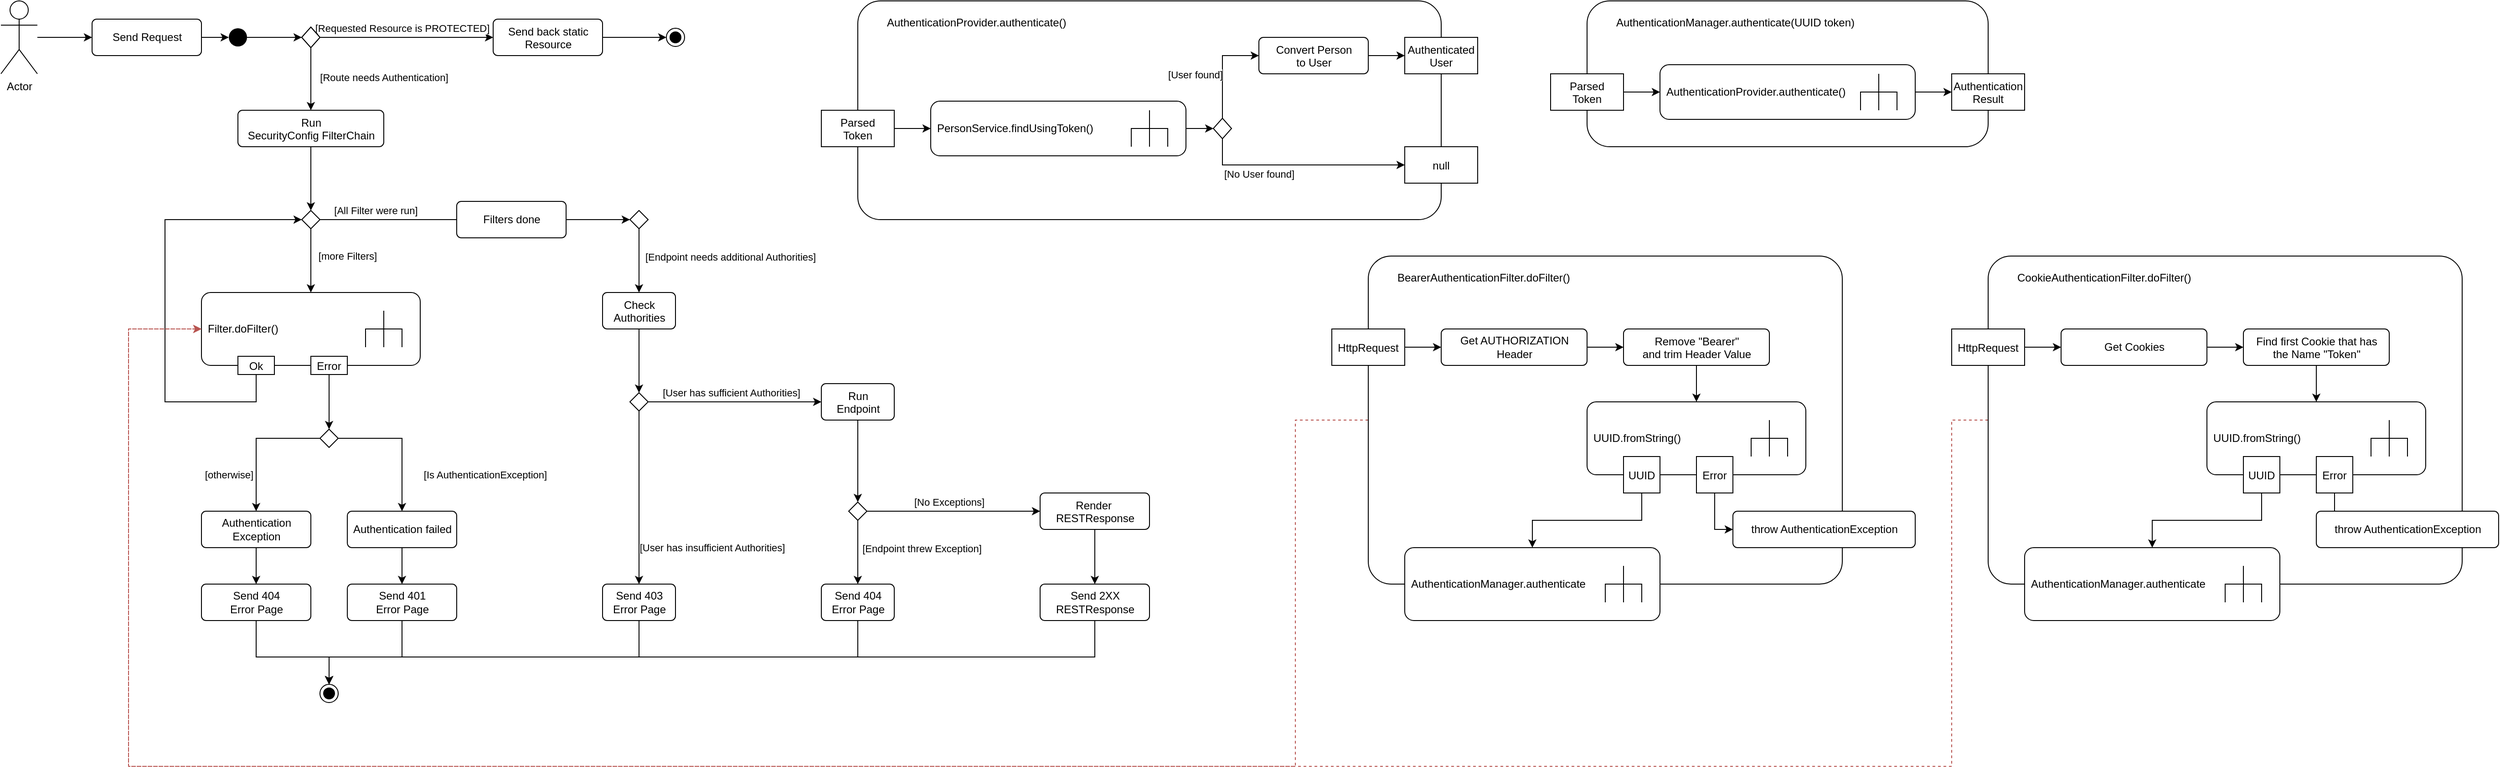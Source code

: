 <mxfile version="20.2.3" type="device"><diagram id="-26tRRNb0Al4Bw2NHyIN" name="Page-1"><mxGraphModel dx="1477" dy="1208" grid="1" gridSize="10" guides="1" tooltips="1" connect="1" arrows="1" fold="1" page="1" pageScale="1" pageWidth="1169" pageHeight="827" math="0" shadow="0"><root><mxCell id="0"/><mxCell id="1" parent="0"/><mxCell id="xlBW0hWFua4Bz2PSwDN_-3" value="" style="ellipse;html=1;shape=endState;fillColor=#000000;strokeColor=#000000;" parent="1" vertex="1"><mxGeometry x="790" y="70" width="20" height="20" as="geometry"/></mxCell><mxCell id="xlBW0hWFua4Bz2PSwDN_-8" style="edgeStyle=orthogonalEdgeStyle;rounded=0;orthogonalLoop=1;jettySize=auto;html=1;" parent="1" source="xlBW0hWFua4Bz2PSwDN_-7" target="xlBW0hWFua4Bz2PSwDN_-9" edge="1"><mxGeometry relative="1" as="geometry"><mxPoint x="160" y="80" as="targetPoint"/></mxGeometry></mxCell><mxCell id="xlBW0hWFua4Bz2PSwDN_-7" value="Actor" style="shape=umlActor;verticalLabelPosition=bottom;verticalAlign=top;html=1;" parent="1" vertex="1"><mxGeometry x="60" y="40" width="40" height="80" as="geometry"/></mxCell><mxCell id="xlBW0hWFua4Bz2PSwDN_-12" style="edgeStyle=orthogonalEdgeStyle;rounded=0;orthogonalLoop=1;jettySize=auto;html=1;" parent="1" source="xlBW0hWFua4Bz2PSwDN_-9" target="xlBW0hWFua4Bz2PSwDN_-11" edge="1"><mxGeometry relative="1" as="geometry"/></mxCell><mxCell id="xlBW0hWFua4Bz2PSwDN_-9" value="Send Request" style="html=1;align=center;verticalAlign=middle;rounded=1;absoluteArcSize=1;arcSize=10;dashed=0;" parent="1" vertex="1"><mxGeometry x="160" y="60" width="120" height="40" as="geometry"/></mxCell><mxCell id="xlBW0hWFua4Bz2PSwDN_-13" style="edgeStyle=orthogonalEdgeStyle;rounded=0;orthogonalLoop=1;jettySize=auto;html=1;" parent="1" source="xlBW0hWFua4Bz2PSwDN_-11" target="xlBW0hWFua4Bz2PSwDN_-14" edge="1"><mxGeometry relative="1" as="geometry"><mxPoint x="360" y="80" as="targetPoint"/></mxGeometry></mxCell><mxCell id="xlBW0hWFua4Bz2PSwDN_-11" value="" style="ellipse;fillColor=#000000;strokeColor=none;" parent="1" vertex="1"><mxGeometry x="310" y="70" width="20" height="20" as="geometry"/></mxCell><mxCell id="xlBW0hWFua4Bz2PSwDN_-16" style="edgeStyle=orthogonalEdgeStyle;rounded=0;orthogonalLoop=1;jettySize=auto;html=1;" parent="1" source="xlBW0hWFua4Bz2PSwDN_-14" target="xlBW0hWFua4Bz2PSwDN_-15" edge="1"><mxGeometry relative="1" as="geometry"/></mxCell><mxCell id="xlBW0hWFua4Bz2PSwDN_-22" value="[Requested Resource is PROTECTED]" style="edgeLabel;html=1;align=center;verticalAlign=middle;resizable=0;points=[];" parent="xlBW0hWFua4Bz2PSwDN_-16" vertex="1" connectable="0"><mxGeometry x="-0.182" y="1" relative="1" as="geometry"><mxPoint x="12" y="-9" as="offset"/></mxGeometry></mxCell><mxCell id="xlBW0hWFua4Bz2PSwDN_-20" style="edgeStyle=orthogonalEdgeStyle;rounded=0;orthogonalLoop=1;jettySize=auto;html=1;" parent="1" source="xlBW0hWFua4Bz2PSwDN_-14" target="xlBW0hWFua4Bz2PSwDN_-19" edge="1"><mxGeometry relative="1" as="geometry"/></mxCell><mxCell id="xlBW0hWFua4Bz2PSwDN_-21" value="[Route needs Authentication]" style="edgeLabel;html=1;align=center;verticalAlign=middle;resizable=0;points=[];" parent="xlBW0hWFua4Bz2PSwDN_-20" vertex="1" connectable="0"><mxGeometry x="-0.155" y="-1" relative="1" as="geometry"><mxPoint x="81" y="3" as="offset"/></mxGeometry></mxCell><mxCell id="xlBW0hWFua4Bz2PSwDN_-14" value="" style="rhombus;" parent="1" vertex="1"><mxGeometry x="390" y="68.75" width="20" height="22.5" as="geometry"/></mxCell><mxCell id="xlBW0hWFua4Bz2PSwDN_-23" style="edgeStyle=orthogonalEdgeStyle;rounded=0;orthogonalLoop=1;jettySize=auto;html=1;" parent="1" source="xlBW0hWFua4Bz2PSwDN_-15" target="xlBW0hWFua4Bz2PSwDN_-3" edge="1"><mxGeometry relative="1" as="geometry"/></mxCell><mxCell id="xlBW0hWFua4Bz2PSwDN_-15" value="Send back static &lt;br&gt;Resource" style="html=1;align=center;verticalAlign=top;rounded=1;absoluteArcSize=1;arcSize=10;dashed=0;" parent="1" vertex="1"><mxGeometry x="600" y="60" width="120" height="40" as="geometry"/></mxCell><mxCell id="xlBW0hWFua4Bz2PSwDN_-60" style="edgeStyle=orthogonalEdgeStyle;rounded=0;orthogonalLoop=1;jettySize=auto;html=1;" parent="1" source="xlBW0hWFua4Bz2PSwDN_-19" target="xlBW0hWFua4Bz2PSwDN_-59" edge="1"><mxGeometry relative="1" as="geometry"/></mxCell><mxCell id="xlBW0hWFua4Bz2PSwDN_-19" value="Run &lt;br&gt;SecurityConfig FilterChain" style="html=1;align=center;verticalAlign=top;rounded=1;absoluteArcSize=1;arcSize=10;dashed=0;" parent="1" vertex="1"><mxGeometry x="320" y="160" width="160" height="40" as="geometry"/></mxCell><mxCell id="xlBW0hWFua4Bz2PSwDN_-27" value="AuthenticationProvider.authenticate()" style="html=1;align=left;verticalAlign=top;rounded=1;absoluteArcSize=1;arcSize=50;dashed=0;spacingTop=10;spacingRight=0;spacingLeft=30;" parent="1" vertex="1"><mxGeometry x="1000" y="40" width="640" height="240" as="geometry"/></mxCell><mxCell id="xlBW0hWFua4Bz2PSwDN_-33" style="edgeStyle=orthogonalEdgeStyle;rounded=0;orthogonalLoop=1;jettySize=auto;html=1;" parent="1" source="xlBW0hWFua4Bz2PSwDN_-28" target="xlBW0hWFua4Bz2PSwDN_-32" edge="1"><mxGeometry relative="1" as="geometry"/></mxCell><mxCell id="xlBW0hWFua4Bz2PSwDN_-28" value="Parsed&#10;Token" style="fontStyle=0;" parent="1" vertex="1"><mxGeometry x="960" y="160" width="80" height="40" as="geometry"/></mxCell><mxCell id="xlBW0hWFua4Bz2PSwDN_-30" value="Authenticated&#10;User" style="fontStyle=0;" parent="1" vertex="1"><mxGeometry x="1600" y="80" width="80" height="40" as="geometry"/></mxCell><mxCell id="xlBW0hWFua4Bz2PSwDN_-31" value="null" style="fontStyle=0;" parent="1" vertex="1"><mxGeometry x="1600" y="200" width="80" height="40" as="geometry"/></mxCell><mxCell id="xlBW0hWFua4Bz2PSwDN_-36" style="edgeStyle=orthogonalEdgeStyle;rounded=0;orthogonalLoop=1;jettySize=auto;html=1;" parent="1" source="xlBW0hWFua4Bz2PSwDN_-32" target="xlBW0hWFua4Bz2PSwDN_-35" edge="1"><mxGeometry relative="1" as="geometry"/></mxCell><mxCell id="xlBW0hWFua4Bz2PSwDN_-32" value="PersonService.findUsingToken()" style="shape=mxgraph.uml25.behaviorAction;html=1;rounded=1;absoluteArcSize=1;arcSize=10;align=left;spacingLeft=5;" parent="1" vertex="1"><mxGeometry x="1080" y="150" width="280" height="60" as="geometry"/></mxCell><mxCell id="xlBW0hWFua4Bz2PSwDN_-34" value="" style="rhombus;" parent="1" vertex="1"><mxGeometry x="390" y="68.75" width="20" height="22.5" as="geometry"/></mxCell><mxCell id="xlBW0hWFua4Bz2PSwDN_-39" style="edgeStyle=orthogonalEdgeStyle;rounded=0;orthogonalLoop=1;jettySize=auto;html=1;" parent="1" source="xlBW0hWFua4Bz2PSwDN_-35" target="xlBW0hWFua4Bz2PSwDN_-37" edge="1"><mxGeometry relative="1" as="geometry"><Array as="points"><mxPoint x="1400" y="100"/></Array></mxGeometry></mxCell><mxCell id="xlBW0hWFua4Bz2PSwDN_-41" value="[User found]" style="edgeLabel;html=1;align=center;verticalAlign=middle;resizable=0;points=[];" parent="xlBW0hWFua4Bz2PSwDN_-39" vertex="1" connectable="0"><mxGeometry x="-0.051" relative="1" as="geometry"><mxPoint x="-30" y="3" as="offset"/></mxGeometry></mxCell><mxCell id="xlBW0hWFua4Bz2PSwDN_-40" style="edgeStyle=orthogonalEdgeStyle;rounded=0;orthogonalLoop=1;jettySize=auto;html=1;" parent="1" source="xlBW0hWFua4Bz2PSwDN_-35" target="xlBW0hWFua4Bz2PSwDN_-31" edge="1"><mxGeometry relative="1" as="geometry"><Array as="points"><mxPoint x="1400" y="220"/></Array></mxGeometry></mxCell><mxCell id="xlBW0hWFua4Bz2PSwDN_-44" value="[No User found]" style="edgeLabel;html=1;align=center;verticalAlign=middle;resizable=0;points=[];" parent="xlBW0hWFua4Bz2PSwDN_-40" vertex="1" connectable="0"><mxGeometry x="-0.601" y="2" relative="1" as="geometry"><mxPoint x="23" y="12" as="offset"/></mxGeometry></mxCell><mxCell id="xlBW0hWFua4Bz2PSwDN_-35" value="" style="rhombus;" parent="1" vertex="1"><mxGeometry x="1390" y="168.75" width="20" height="22.5" as="geometry"/></mxCell><mxCell id="xlBW0hWFua4Bz2PSwDN_-38" style="edgeStyle=orthogonalEdgeStyle;rounded=0;orthogonalLoop=1;jettySize=auto;html=1;" parent="1" source="xlBW0hWFua4Bz2PSwDN_-37" target="xlBW0hWFua4Bz2PSwDN_-30" edge="1"><mxGeometry relative="1" as="geometry"/></mxCell><mxCell id="xlBW0hWFua4Bz2PSwDN_-37" value="Convert Person&lt;br&gt;to User" style="html=1;align=center;verticalAlign=top;rounded=1;absoluteArcSize=1;arcSize=10;dashed=0;" parent="1" vertex="1"><mxGeometry x="1440" y="80" width="120" height="40" as="geometry"/></mxCell><mxCell id="xlBW0hWFua4Bz2PSwDN_-45" value="AuthenticationManager.authenticate(UUID token)" style="html=1;align=left;verticalAlign=top;rounded=1;absoluteArcSize=1;arcSize=50;dashed=0;spacingTop=10;spacingRight=0;spacingLeft=30;" parent="1" vertex="1"><mxGeometry x="1800" y="40" width="440" height="160" as="geometry"/></mxCell><mxCell id="xlBW0hWFua4Bz2PSwDN_-48" style="edgeStyle=orthogonalEdgeStyle;rounded=0;orthogonalLoop=1;jettySize=auto;html=1;" parent="1" source="xlBW0hWFua4Bz2PSwDN_-46" target="xlBW0hWFua4Bz2PSwDN_-47" edge="1"><mxGeometry relative="1" as="geometry"/></mxCell><mxCell id="xlBW0hWFua4Bz2PSwDN_-46" value="Parsed&#10;Token" style="fontStyle=0;" parent="1" vertex="1"><mxGeometry x="1760" y="120" width="80" height="40" as="geometry"/></mxCell><mxCell id="xlBW0hWFua4Bz2PSwDN_-47" value="AuthenticationProvider.authenticate()" style="shape=mxgraph.uml25.behaviorAction;html=1;rounded=1;absoluteArcSize=1;arcSize=10;align=left;spacingLeft=5;" parent="1" vertex="1"><mxGeometry x="1880" y="110" width="280" height="60" as="geometry"/></mxCell><mxCell id="xlBW0hWFua4Bz2PSwDN_-49" value="Authentication&#10;Result" style="fontStyle=0;" parent="1" vertex="1"><mxGeometry x="2200" y="120" width="80" height="40" as="geometry"/></mxCell><mxCell id="xlBW0hWFua4Bz2PSwDN_-51" style="edgeStyle=orthogonalEdgeStyle;rounded=0;orthogonalLoop=1;jettySize=auto;html=1;" parent="1" source="xlBW0hWFua4Bz2PSwDN_-47" target="xlBW0hWFua4Bz2PSwDN_-49" edge="1"><mxGeometry relative="1" as="geometry"><mxPoint x="2160" y="140.043" as="sourcePoint"/><mxPoint x="2190.056" y="140.062" as="targetPoint"/></mxGeometry></mxCell><mxCell id="xlBW0hWFua4Bz2PSwDN_-62" style="edgeStyle=orthogonalEdgeStyle;rounded=0;orthogonalLoop=1;jettySize=auto;html=1;" parent="1" source="xlBW0hWFua4Bz2PSwDN_-59" edge="1"><mxGeometry relative="1" as="geometry"><mxPoint x="400" y="360" as="targetPoint"/></mxGeometry></mxCell><mxCell id="xlBW0hWFua4Bz2PSwDN_-63" value="[more Filters]" style="edgeLabel;html=1;align=center;verticalAlign=middle;resizable=0;points=[];" parent="xlBW0hWFua4Bz2PSwDN_-62" vertex="1" connectable="0"><mxGeometry x="-0.294" relative="1" as="geometry"><mxPoint x="40" y="5" as="offset"/></mxGeometry></mxCell><mxCell id="xlBW0hWFua4Bz2PSwDN_-64" style="edgeStyle=orthogonalEdgeStyle;rounded=0;orthogonalLoop=1;jettySize=auto;html=1;" parent="1" source="xlBW0hWFua4Bz2PSwDN_-59" edge="1"><mxGeometry relative="1" as="geometry"><mxPoint x="640" y="280" as="targetPoint"/><Array as="points"><mxPoint x="500" y="280"/><mxPoint x="500" y="280"/></Array></mxGeometry></mxCell><mxCell id="xlBW0hWFua4Bz2PSwDN_-65" value="[All Filter were run]" style="edgeLabel;html=1;align=center;verticalAlign=middle;resizable=0;points=[];" parent="xlBW0hWFua4Bz2PSwDN_-64" vertex="1" connectable="0"><mxGeometry x="-0.475" y="1" relative="1" as="geometry"><mxPoint y="-9" as="offset"/></mxGeometry></mxCell><mxCell id="xlBW0hWFua4Bz2PSwDN_-59" value="" style="rhombus;" parent="1" vertex="1"><mxGeometry x="390" y="270" width="20" height="20" as="geometry"/></mxCell><mxCell id="xlBW0hWFua4Bz2PSwDN_-68" style="edgeStyle=orthogonalEdgeStyle;rounded=0;orthogonalLoop=1;jettySize=auto;html=1;" parent="1" source="xlBW0hWFua4Bz2PSwDN_-66" target="xlBW0hWFua4Bz2PSwDN_-67" edge="1"><mxGeometry relative="1" as="geometry"/></mxCell><mxCell id="xlBW0hWFua4Bz2PSwDN_-66" value="Filters done" style="html=1;align=center;verticalAlign=middle;rounded=1;absoluteArcSize=1;arcSize=10;dashed=0;" parent="1" vertex="1"><mxGeometry x="560" y="260" width="120" height="40" as="geometry"/></mxCell><mxCell id="xlBW0hWFua4Bz2PSwDN_-91" style="edgeStyle=orthogonalEdgeStyle;rounded=0;orthogonalLoop=1;jettySize=auto;html=1;" parent="1" source="xlBW0hWFua4Bz2PSwDN_-67" target="xlBW0hWFua4Bz2PSwDN_-90" edge="1"><mxGeometry relative="1" as="geometry"/></mxCell><mxCell id="xlBW0hWFua4Bz2PSwDN_-92" value="[Endpoint needs additional Authorities]" style="edgeLabel;html=1;align=center;verticalAlign=middle;resizable=0;points=[];" parent="xlBW0hWFua4Bz2PSwDN_-91" vertex="1" connectable="0"><mxGeometry x="-0.245" y="-1" relative="1" as="geometry"><mxPoint x="101" y="4" as="offset"/></mxGeometry></mxCell><mxCell id="xlBW0hWFua4Bz2PSwDN_-67" value="" style="rhombus;" parent="1" vertex="1"><mxGeometry x="750" y="270" width="20" height="20" as="geometry"/></mxCell><mxCell id="xlBW0hWFua4Bz2PSwDN_-69" value="Filter.doFilter()" style="shape=mxgraph.uml25.behaviorAction;html=1;rounded=1;absoluteArcSize=1;arcSize=10;align=left;spacingLeft=5;" parent="1" vertex="1"><mxGeometry x="280" y="360" width="240" height="80" as="geometry"/></mxCell><mxCell id="xlBW0hWFua4Bz2PSwDN_-72" style="edgeStyle=orthogonalEdgeStyle;rounded=0;orthogonalLoop=1;jettySize=auto;html=1;" parent="1" source="xlBW0hWFua4Bz2PSwDN_-70" target="xlBW0hWFua4Bz2PSwDN_-59" edge="1"><mxGeometry relative="1" as="geometry"><Array as="points"><mxPoint x="340" y="480"/><mxPoint x="240" y="480"/><mxPoint x="240" y="280"/></Array></mxGeometry></mxCell><mxCell id="xlBW0hWFua4Bz2PSwDN_-70" value="Ok" style="fontStyle=0;" parent="1" vertex="1"><mxGeometry x="320" y="430" width="40" height="20" as="geometry"/></mxCell><mxCell id="xlBW0hWFua4Bz2PSwDN_-76" style="edgeStyle=orthogonalEdgeStyle;rounded=0;orthogonalLoop=1;jettySize=auto;html=1;" parent="1" source="xlBW0hWFua4Bz2PSwDN_-71" target="xlBW0hWFua4Bz2PSwDN_-75" edge="1"><mxGeometry relative="1" as="geometry"/></mxCell><mxCell id="xlBW0hWFua4Bz2PSwDN_-71" value="Error" style="fontStyle=0;" parent="1" vertex="1"><mxGeometry x="400" y="430" width="40" height="20" as="geometry"/></mxCell><mxCell id="xlBW0hWFua4Bz2PSwDN_-85" style="edgeStyle=orthogonalEdgeStyle;rounded=0;orthogonalLoop=1;jettySize=auto;html=1;" parent="1" source="xlBW0hWFua4Bz2PSwDN_-73" target="xlBW0hWFua4Bz2PSwDN_-82" edge="1"><mxGeometry relative="1" as="geometry"><mxPoint x="180" y="780" as="targetPoint"/></mxGeometry></mxCell><mxCell id="xlBW0hWFua4Bz2PSwDN_-73" value="Authentication failed" style="html=1;align=center;verticalAlign=middle;rounded=1;absoluteArcSize=1;arcSize=10;dashed=0;" parent="1" vertex="1"><mxGeometry x="440" y="600" width="120" height="40" as="geometry"/></mxCell><mxCell id="xlBW0hWFua4Bz2PSwDN_-77" style="edgeStyle=orthogonalEdgeStyle;rounded=0;orthogonalLoop=1;jettySize=auto;html=1;" parent="1" source="xlBW0hWFua4Bz2PSwDN_-75" target="xlBW0hWFua4Bz2PSwDN_-73" edge="1"><mxGeometry relative="1" as="geometry"/></mxCell><mxCell id="xlBW0hWFua4Bz2PSwDN_-81" value="[Is AuthenticationException]" style="edgeLabel;html=1;align=center;verticalAlign=middle;resizable=0;points=[];" parent="xlBW0hWFua4Bz2PSwDN_-77" vertex="1" connectable="0"><mxGeometry x="-0.375" y="-1" relative="1" as="geometry"><mxPoint x="114" y="39" as="offset"/></mxGeometry></mxCell><mxCell id="xlBW0hWFua4Bz2PSwDN_-79" style="edgeStyle=orthogonalEdgeStyle;rounded=0;orthogonalLoop=1;jettySize=auto;html=1;" parent="1" source="xlBW0hWFua4Bz2PSwDN_-75" target="xlBW0hWFua4Bz2PSwDN_-78" edge="1"><mxGeometry relative="1" as="geometry"/></mxCell><mxCell id="xlBW0hWFua4Bz2PSwDN_-80" value="[otherwise]" style="edgeLabel;html=1;align=center;verticalAlign=middle;resizable=0;points=[];" parent="xlBW0hWFua4Bz2PSwDN_-79" vertex="1" connectable="0"><mxGeometry x="-0.425" relative="1" as="geometry"><mxPoint x="-57" y="40" as="offset"/></mxGeometry></mxCell><mxCell id="xlBW0hWFua4Bz2PSwDN_-75" value="" style="rhombus;" parent="1" vertex="1"><mxGeometry x="410" y="510" width="20" height="20" as="geometry"/></mxCell><mxCell id="xlBW0hWFua4Bz2PSwDN_-86" style="edgeStyle=orthogonalEdgeStyle;rounded=0;orthogonalLoop=1;jettySize=auto;html=1;" parent="1" source="xlBW0hWFua4Bz2PSwDN_-78" target="xlBW0hWFua4Bz2PSwDN_-83" edge="1"><mxGeometry relative="1" as="geometry"/></mxCell><mxCell id="xlBW0hWFua4Bz2PSwDN_-78" value="Authentication &lt;br&gt;Exception" style="html=1;align=center;verticalAlign=middle;rounded=1;absoluteArcSize=1;arcSize=10;dashed=0;" parent="1" vertex="1"><mxGeometry x="280" y="600" width="120" height="40" as="geometry"/></mxCell><mxCell id="xlBW0hWFua4Bz2PSwDN_-87" style="edgeStyle=orthogonalEdgeStyle;rounded=0;orthogonalLoop=1;jettySize=auto;html=1;" parent="1" source="xlBW0hWFua4Bz2PSwDN_-82" target="xlBW0hWFua4Bz2PSwDN_-84" edge="1"><mxGeometry relative="1" as="geometry"><Array as="points"><mxPoint x="500" y="760"/><mxPoint x="420" y="760"/></Array></mxGeometry></mxCell><mxCell id="xlBW0hWFua4Bz2PSwDN_-82" value="Send 401&lt;br&gt;Error Page" style="html=1;align=center;verticalAlign=middle;rounded=1;absoluteArcSize=1;arcSize=10;dashed=0;" parent="1" vertex="1"><mxGeometry x="440" y="680" width="120" height="40" as="geometry"/></mxCell><mxCell id="xlBW0hWFua4Bz2PSwDN_-88" style="edgeStyle=orthogonalEdgeStyle;rounded=0;orthogonalLoop=1;jettySize=auto;html=1;" parent="1" source="xlBW0hWFua4Bz2PSwDN_-83" target="xlBW0hWFua4Bz2PSwDN_-84" edge="1"><mxGeometry relative="1" as="geometry"><Array as="points"><mxPoint x="340" y="760"/><mxPoint x="420" y="760"/></Array></mxGeometry></mxCell><mxCell id="xlBW0hWFua4Bz2PSwDN_-83" value="Send 404&lt;br&gt;Error Page" style="html=1;align=center;verticalAlign=middle;rounded=1;absoluteArcSize=1;arcSize=10;dashed=0;" parent="1" vertex="1"><mxGeometry x="280" y="680" width="120" height="40" as="geometry"/></mxCell><mxCell id="xlBW0hWFua4Bz2PSwDN_-84" value="" style="ellipse;html=1;shape=endState;fillColor=#000000;strokeColor=#000000;" parent="1" vertex="1"><mxGeometry x="410" y="790" width="20" height="20" as="geometry"/></mxCell><mxCell id="xlBW0hWFua4Bz2PSwDN_-95" style="edgeStyle=orthogonalEdgeStyle;rounded=0;orthogonalLoop=1;jettySize=auto;html=1;" parent="1" source="xlBW0hWFua4Bz2PSwDN_-90" target="xlBW0hWFua4Bz2PSwDN_-94" edge="1"><mxGeometry relative="1" as="geometry"/></mxCell><mxCell id="xlBW0hWFua4Bz2PSwDN_-90" value="Check&lt;br&gt;Authorities" style="html=1;align=center;verticalAlign=top;rounded=1;absoluteArcSize=1;arcSize=10;dashed=0;" parent="1" vertex="1"><mxGeometry x="720" y="360" width="80" height="40" as="geometry"/></mxCell><mxCell id="xlBW0hWFua4Bz2PSwDN_-96" style="edgeStyle=orthogonalEdgeStyle;rounded=0;orthogonalLoop=1;jettySize=auto;html=1;" parent="1" source="xlBW0hWFua4Bz2PSwDN_-94" target="xlBW0hWFua4Bz2PSwDN_-99" edge="1"><mxGeometry relative="1" as="geometry"><Array as="points"><mxPoint x="760" y="700"/><mxPoint x="740" y="700"/></Array></mxGeometry></mxCell><mxCell id="xlBW0hWFua4Bz2PSwDN_-97" value="[User has insufficient Authorities]" style="edgeLabel;html=1;align=center;verticalAlign=middle;resizable=0;points=[];" parent="xlBW0hWFua4Bz2PSwDN_-96" vertex="1" connectable="0"><mxGeometry x="-0.802" relative="1" as="geometry"><mxPoint x="80" y="131" as="offset"/></mxGeometry></mxCell><mxCell id="xlBW0hWFua4Bz2PSwDN_-98" style="edgeStyle=orthogonalEdgeStyle;rounded=0;orthogonalLoop=1;jettySize=auto;html=1;" parent="1" source="xlBW0hWFua4Bz2PSwDN_-94" edge="1"><mxGeometry relative="1" as="geometry"><mxPoint x="960.0" y="480" as="targetPoint"/></mxGeometry></mxCell><mxCell id="xlBW0hWFua4Bz2PSwDN_-101" value="[User has sufficient Authorities]" style="edgeLabel;html=1;align=center;verticalAlign=middle;resizable=0;points=[];" parent="xlBW0hWFua4Bz2PSwDN_-98" vertex="1" connectable="0"><mxGeometry x="-0.32" y="-2" relative="1" as="geometry"><mxPoint x="26" y="-12" as="offset"/></mxGeometry></mxCell><mxCell id="xlBW0hWFua4Bz2PSwDN_-94" value="" style="rhombus;" parent="1" vertex="1"><mxGeometry x="750" y="470" width="20" height="20" as="geometry"/></mxCell><mxCell id="xlBW0hWFua4Bz2PSwDN_-100" style="edgeStyle=orthogonalEdgeStyle;rounded=0;orthogonalLoop=1;jettySize=auto;html=1;" parent="1" source="xlBW0hWFua4Bz2PSwDN_-99" target="xlBW0hWFua4Bz2PSwDN_-84" edge="1"><mxGeometry relative="1" as="geometry"><Array as="points"><mxPoint x="760" y="760"/><mxPoint x="420" y="760"/></Array></mxGeometry></mxCell><mxCell id="xlBW0hWFua4Bz2PSwDN_-99" value="Send 403&lt;br&gt;Error Page" style="html=1;align=center;verticalAlign=middle;rounded=1;absoluteArcSize=1;arcSize=10;dashed=0;" parent="1" vertex="1"><mxGeometry x="720" y="680" width="80" height="40" as="geometry"/></mxCell><mxCell id="10ED6d4loZ4nWOSrkrJh-5" style="edgeStyle=orthogonalEdgeStyle;rounded=0;orthogonalLoop=1;jettySize=auto;html=1;" edge="1" parent="1" source="xlBW0hWFua4Bz2PSwDN_-102" target="10ED6d4loZ4nWOSrkrJh-3"><mxGeometry relative="1" as="geometry"/></mxCell><mxCell id="xlBW0hWFua4Bz2PSwDN_-102" value="Run&lt;br&gt;Endpoint" style="html=1;align=center;verticalAlign=top;rounded=1;absoluteArcSize=1;arcSize=10;dashed=0;" parent="1" vertex="1"><mxGeometry x="960" y="460" width="80" height="40" as="geometry"/></mxCell><mxCell id="10ED6d4loZ4nWOSrkrJh-7" style="edgeStyle=orthogonalEdgeStyle;rounded=0;orthogonalLoop=1;jettySize=auto;html=1;" edge="1" parent="1" source="10ED6d4loZ4nWOSrkrJh-1" target="xlBW0hWFua4Bz2PSwDN_-84"><mxGeometry relative="1" as="geometry"><Array as="points"><mxPoint x="1000" y="760"/><mxPoint x="420" y="760"/></Array></mxGeometry></mxCell><mxCell id="10ED6d4loZ4nWOSrkrJh-1" value="Send 404&lt;br&gt;Error Page" style="html=1;align=center;verticalAlign=middle;rounded=1;absoluteArcSize=1;arcSize=10;dashed=0;" vertex="1" parent="1"><mxGeometry x="960" y="680" width="80" height="40" as="geometry"/></mxCell><mxCell id="10ED6d4loZ4nWOSrkrJh-6" style="edgeStyle=orthogonalEdgeStyle;rounded=0;orthogonalLoop=1;jettySize=auto;html=1;" edge="1" parent="1" source="10ED6d4loZ4nWOSrkrJh-3" target="10ED6d4loZ4nWOSrkrJh-1"><mxGeometry relative="1" as="geometry"/></mxCell><mxCell id="10ED6d4loZ4nWOSrkrJh-8" value="[Endpoint threw Exception]" style="edgeLabel;html=1;align=center;verticalAlign=middle;resizable=0;points=[];" vertex="1" connectable="0" parent="10ED6d4loZ4nWOSrkrJh-6"><mxGeometry x="-0.239" y="-2" relative="1" as="geometry"><mxPoint x="72" y="4" as="offset"/></mxGeometry></mxCell><mxCell id="10ED6d4loZ4nWOSrkrJh-10" style="edgeStyle=orthogonalEdgeStyle;rounded=0;orthogonalLoop=1;jettySize=auto;html=1;" edge="1" parent="1" source="10ED6d4loZ4nWOSrkrJh-3" target="10ED6d4loZ4nWOSrkrJh-9"><mxGeometry relative="1" as="geometry"/></mxCell><mxCell id="10ED6d4loZ4nWOSrkrJh-11" value="[No Exceptions]" style="edgeLabel;html=1;align=center;verticalAlign=middle;resizable=0;points=[];" vertex="1" connectable="0" parent="10ED6d4loZ4nWOSrkrJh-10"><mxGeometry x="-0.351" y="-2" relative="1" as="geometry"><mxPoint x="28" y="-12" as="offset"/></mxGeometry></mxCell><mxCell id="10ED6d4loZ4nWOSrkrJh-3" value="" style="rhombus;" vertex="1" parent="1"><mxGeometry x="990" y="590" width="20" height="20" as="geometry"/></mxCell><mxCell id="10ED6d4loZ4nWOSrkrJh-13" style="edgeStyle=orthogonalEdgeStyle;rounded=0;orthogonalLoop=1;jettySize=auto;html=1;" edge="1" parent="1" source="10ED6d4loZ4nWOSrkrJh-9" target="10ED6d4loZ4nWOSrkrJh-12"><mxGeometry relative="1" as="geometry"/></mxCell><mxCell id="10ED6d4loZ4nWOSrkrJh-9" value="Render&amp;nbsp;&lt;br&gt;RESTResponse" style="html=1;align=center;verticalAlign=top;rounded=1;absoluteArcSize=1;arcSize=10;dashed=0;" vertex="1" parent="1"><mxGeometry x="1200" y="580" width="120" height="40" as="geometry"/></mxCell><mxCell id="10ED6d4loZ4nWOSrkrJh-14" style="edgeStyle=orthogonalEdgeStyle;rounded=0;orthogonalLoop=1;jettySize=auto;html=1;" edge="1" parent="1" source="10ED6d4loZ4nWOSrkrJh-12" target="xlBW0hWFua4Bz2PSwDN_-84"><mxGeometry relative="1" as="geometry"><Array as="points"><mxPoint x="1260" y="760"/><mxPoint x="420" y="760"/></Array></mxGeometry></mxCell><mxCell id="10ED6d4loZ4nWOSrkrJh-12" value="Send 2XX&lt;br&gt;RESTResponse" style="html=1;align=center;verticalAlign=middle;rounded=1;absoluteArcSize=1;arcSize=10;dashed=0;" vertex="1" parent="1"><mxGeometry x="1200" y="680" width="120" height="40" as="geometry"/></mxCell><mxCell id="10ED6d4loZ4nWOSrkrJh-44" style="edgeStyle=orthogonalEdgeStyle;rounded=0;orthogonalLoop=1;jettySize=auto;html=1;dashed=1;fillColor=#f8cecc;strokeColor=#b85450;" edge="1" parent="1" source="10ED6d4loZ4nWOSrkrJh-15" target="xlBW0hWFua4Bz2PSwDN_-69"><mxGeometry relative="1" as="geometry"><mxPoint x="910" y="530" as="targetPoint"/><Array as="points"><mxPoint x="1480" y="500"/><mxPoint x="1480" y="880"/><mxPoint x="200" y="880"/><mxPoint x="200" y="400"/></Array></mxGeometry></mxCell><mxCell id="10ED6d4loZ4nWOSrkrJh-15" value="BearerAuthenticationFilter.doFilter()" style="html=1;align=left;verticalAlign=top;rounded=1;absoluteArcSize=1;arcSize=50;dashed=0;spacingTop=10;spacingRight=0;spacingLeft=30;" vertex="1" parent="1"><mxGeometry x="1560" y="320" width="520" height="360" as="geometry"/></mxCell><mxCell id="10ED6d4loZ4nWOSrkrJh-18" style="edgeStyle=orthogonalEdgeStyle;rounded=0;orthogonalLoop=1;jettySize=auto;html=1;" edge="1" parent="1" source="10ED6d4loZ4nWOSrkrJh-16" target="10ED6d4loZ4nWOSrkrJh-17"><mxGeometry relative="1" as="geometry"/></mxCell><mxCell id="10ED6d4loZ4nWOSrkrJh-16" value="HttpRequest" style="fontStyle=0;" vertex="1" parent="1"><mxGeometry x="1520" y="400" width="80" height="40" as="geometry"/></mxCell><mxCell id="10ED6d4loZ4nWOSrkrJh-20" style="edgeStyle=orthogonalEdgeStyle;rounded=0;orthogonalLoop=1;jettySize=auto;html=1;" edge="1" parent="1" source="10ED6d4loZ4nWOSrkrJh-17" target="10ED6d4loZ4nWOSrkrJh-19"><mxGeometry relative="1" as="geometry"/></mxCell><mxCell id="10ED6d4loZ4nWOSrkrJh-17" value="Get AUTHORIZATION &lt;br&gt;Header" style="html=1;align=center;verticalAlign=middle;rounded=1;absoluteArcSize=1;arcSize=10;dashed=0;" vertex="1" parent="1"><mxGeometry x="1640" y="400" width="160" height="40" as="geometry"/></mxCell><mxCell id="10ED6d4loZ4nWOSrkrJh-23" style="edgeStyle=orthogonalEdgeStyle;rounded=0;orthogonalLoop=1;jettySize=auto;html=1;" edge="1" parent="1" source="10ED6d4loZ4nWOSrkrJh-19" target="10ED6d4loZ4nWOSrkrJh-21"><mxGeometry relative="1" as="geometry"/></mxCell><mxCell id="10ED6d4loZ4nWOSrkrJh-19" value="Remove &quot;Bearer&quot;&lt;br&gt;and trim Header Value" style="html=1;align=center;verticalAlign=top;rounded=1;absoluteArcSize=1;arcSize=10;dashed=0;" vertex="1" parent="1"><mxGeometry x="1840" y="400" width="160" height="40" as="geometry"/></mxCell><mxCell id="10ED6d4loZ4nWOSrkrJh-21" value="UUID.fromString()" style="shape=mxgraph.uml25.behaviorAction;html=1;rounded=1;absoluteArcSize=1;arcSize=10;align=left;spacingLeft=5;" vertex="1" parent="1"><mxGeometry x="1800" y="480" width="240" height="80" as="geometry"/></mxCell><mxCell id="10ED6d4loZ4nWOSrkrJh-29" style="edgeStyle=orthogonalEdgeStyle;rounded=0;orthogonalLoop=1;jettySize=auto;html=1;" edge="1" parent="1" source="10ED6d4loZ4nWOSrkrJh-24" target="10ED6d4loZ4nWOSrkrJh-28"><mxGeometry relative="1" as="geometry"/></mxCell><mxCell id="10ED6d4loZ4nWOSrkrJh-24" value="UUID" style="fontStyle=0;" vertex="1" parent="1"><mxGeometry x="1840" y="540" width="40" height="40" as="geometry"/></mxCell><mxCell id="10ED6d4loZ4nWOSrkrJh-27" style="edgeStyle=orthogonalEdgeStyle;rounded=0;orthogonalLoop=1;jettySize=auto;html=1;" edge="1" parent="1" source="10ED6d4loZ4nWOSrkrJh-25" target="10ED6d4loZ4nWOSrkrJh-26"><mxGeometry relative="1" as="geometry"><Array as="points"><mxPoint x="1940" y="620"/></Array></mxGeometry></mxCell><mxCell id="10ED6d4loZ4nWOSrkrJh-25" value="Error" style="fontStyle=0;" vertex="1" parent="1"><mxGeometry x="1920" y="540" width="40" height="40" as="geometry"/></mxCell><mxCell id="10ED6d4loZ4nWOSrkrJh-26" value="throw AuthenticationException" style="html=1;align=center;verticalAlign=middle;rounded=1;absoluteArcSize=1;arcSize=10;dashed=0;" vertex="1" parent="1"><mxGeometry x="1960" y="600" width="200" height="40" as="geometry"/></mxCell><mxCell id="10ED6d4loZ4nWOSrkrJh-28" value="AuthenticationManager.authenticate" style="shape=mxgraph.uml25.behaviorAction;html=1;rounded=1;absoluteArcSize=1;arcSize=10;align=left;spacingLeft=5;" vertex="1" parent="1"><mxGeometry x="1600" y="640" width="280" height="80" as="geometry"/></mxCell><mxCell id="10ED6d4loZ4nWOSrkrJh-45" style="edgeStyle=orthogonalEdgeStyle;rounded=0;orthogonalLoop=1;jettySize=auto;html=1;dashed=1;fillColor=#f8cecc;strokeColor=#b85450;" edge="1" parent="1" source="10ED6d4loZ4nWOSrkrJh-30" target="xlBW0hWFua4Bz2PSwDN_-69"><mxGeometry relative="1" as="geometry"><Array as="points"><mxPoint x="2200" y="500"/><mxPoint x="2200" y="880"/><mxPoint x="200" y="880"/><mxPoint x="200" y="400"/></Array></mxGeometry></mxCell><mxCell id="10ED6d4loZ4nWOSrkrJh-30" value="CookieAuthenticationFilter.doFilter()" style="html=1;align=left;verticalAlign=top;rounded=1;absoluteArcSize=1;arcSize=50;dashed=0;spacingTop=10;spacingRight=0;spacingLeft=30;" vertex="1" parent="1"><mxGeometry x="2240" y="320" width="520" height="360" as="geometry"/></mxCell><mxCell id="10ED6d4loZ4nWOSrkrJh-31" style="edgeStyle=orthogonalEdgeStyle;rounded=0;orthogonalLoop=1;jettySize=auto;html=1;" edge="1" parent="1" source="10ED6d4loZ4nWOSrkrJh-32" target="10ED6d4loZ4nWOSrkrJh-34"><mxGeometry relative="1" as="geometry"/></mxCell><mxCell id="10ED6d4loZ4nWOSrkrJh-32" value="HttpRequest" style="fontStyle=0;" vertex="1" parent="1"><mxGeometry x="2200" y="400" width="80" height="40" as="geometry"/></mxCell><mxCell id="10ED6d4loZ4nWOSrkrJh-33" style="edgeStyle=orthogonalEdgeStyle;rounded=0;orthogonalLoop=1;jettySize=auto;html=1;" edge="1" parent="1" source="10ED6d4loZ4nWOSrkrJh-34" target="10ED6d4loZ4nWOSrkrJh-36"><mxGeometry relative="1" as="geometry"/></mxCell><mxCell id="10ED6d4loZ4nWOSrkrJh-34" value="Get Cookies" style="html=1;align=center;verticalAlign=middle;rounded=1;absoluteArcSize=1;arcSize=10;dashed=0;" vertex="1" parent="1"><mxGeometry x="2320" y="400" width="160" height="40" as="geometry"/></mxCell><mxCell id="10ED6d4loZ4nWOSrkrJh-35" style="edgeStyle=orthogonalEdgeStyle;rounded=0;orthogonalLoop=1;jettySize=auto;html=1;" edge="1" parent="1" source="10ED6d4loZ4nWOSrkrJh-36" target="10ED6d4loZ4nWOSrkrJh-37"><mxGeometry relative="1" as="geometry"/></mxCell><mxCell id="10ED6d4loZ4nWOSrkrJh-36" value="Find first Cookie that has&lt;br&gt;the Name &quot;Token&quot;" style="html=1;align=center;verticalAlign=top;rounded=1;absoluteArcSize=1;arcSize=10;dashed=0;" vertex="1" parent="1"><mxGeometry x="2520" y="400" width="160" height="40" as="geometry"/></mxCell><mxCell id="10ED6d4loZ4nWOSrkrJh-37" value="UUID.fromString()" style="shape=mxgraph.uml25.behaviorAction;html=1;rounded=1;absoluteArcSize=1;arcSize=10;align=left;spacingLeft=5;" vertex="1" parent="1"><mxGeometry x="2480" y="480" width="240" height="80" as="geometry"/></mxCell><mxCell id="10ED6d4loZ4nWOSrkrJh-38" style="edgeStyle=orthogonalEdgeStyle;rounded=0;orthogonalLoop=1;jettySize=auto;html=1;" edge="1" parent="1" source="10ED6d4loZ4nWOSrkrJh-39" target="10ED6d4loZ4nWOSrkrJh-43"><mxGeometry relative="1" as="geometry"/></mxCell><mxCell id="10ED6d4loZ4nWOSrkrJh-39" value="UUID" style="fontStyle=0;" vertex="1" parent="1"><mxGeometry x="2520" y="540" width="40" height="40" as="geometry"/></mxCell><mxCell id="10ED6d4loZ4nWOSrkrJh-40" style="edgeStyle=orthogonalEdgeStyle;rounded=0;orthogonalLoop=1;jettySize=auto;html=1;" edge="1" parent="1" source="10ED6d4loZ4nWOSrkrJh-41"><mxGeometry relative="1" as="geometry"><Array as="points"><mxPoint x="2620" y="620"/></Array><mxPoint x="2640" y="620" as="targetPoint"/></mxGeometry></mxCell><mxCell id="10ED6d4loZ4nWOSrkrJh-41" value="Error" style="fontStyle=0;" vertex="1" parent="1"><mxGeometry x="2600" y="540" width="40" height="40" as="geometry"/></mxCell><mxCell id="10ED6d4loZ4nWOSrkrJh-42" value="throw AuthenticationException" style="html=1;align=center;verticalAlign=middle;rounded=1;absoluteArcSize=1;arcSize=10;dashed=0;" vertex="1" parent="1"><mxGeometry x="2600" y="600" width="200" height="40" as="geometry"/></mxCell><mxCell id="10ED6d4loZ4nWOSrkrJh-43" value="AuthenticationManager.authenticate" style="shape=mxgraph.uml25.behaviorAction;html=1;rounded=1;absoluteArcSize=1;arcSize=10;align=left;spacingLeft=5;" vertex="1" parent="1"><mxGeometry x="2280" y="640" width="280" height="80" as="geometry"/></mxCell></root></mxGraphModel></diagram></mxfile>